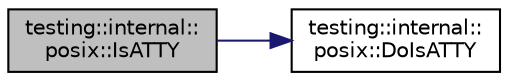 digraph "testing::internal::posix::IsATTY"
{
 // LATEX_PDF_SIZE
  bgcolor="transparent";
  edge [fontname="Helvetica",fontsize="10",labelfontname="Helvetica",labelfontsize="10"];
  node [fontname="Helvetica",fontsize="10",shape=record];
  rankdir="LR";
  Node1 [label="testing::internal::\lposix::IsATTY",height=0.2,width=0.4,color="black", fillcolor="grey75", style="filled", fontcolor="black",tooltip=" "];
  Node1 -> Node2 [color="midnightblue",fontsize="10",style="solid",fontname="Helvetica"];
  Node2 [label="testing::internal::\lposix::DoIsATTY",height=0.2,width=0.4,color="black",URL="$namespacetesting_1_1internal_1_1posix.html#a10ec8d66be38419e0f99253e63def3d8",tooltip=" "];
}
